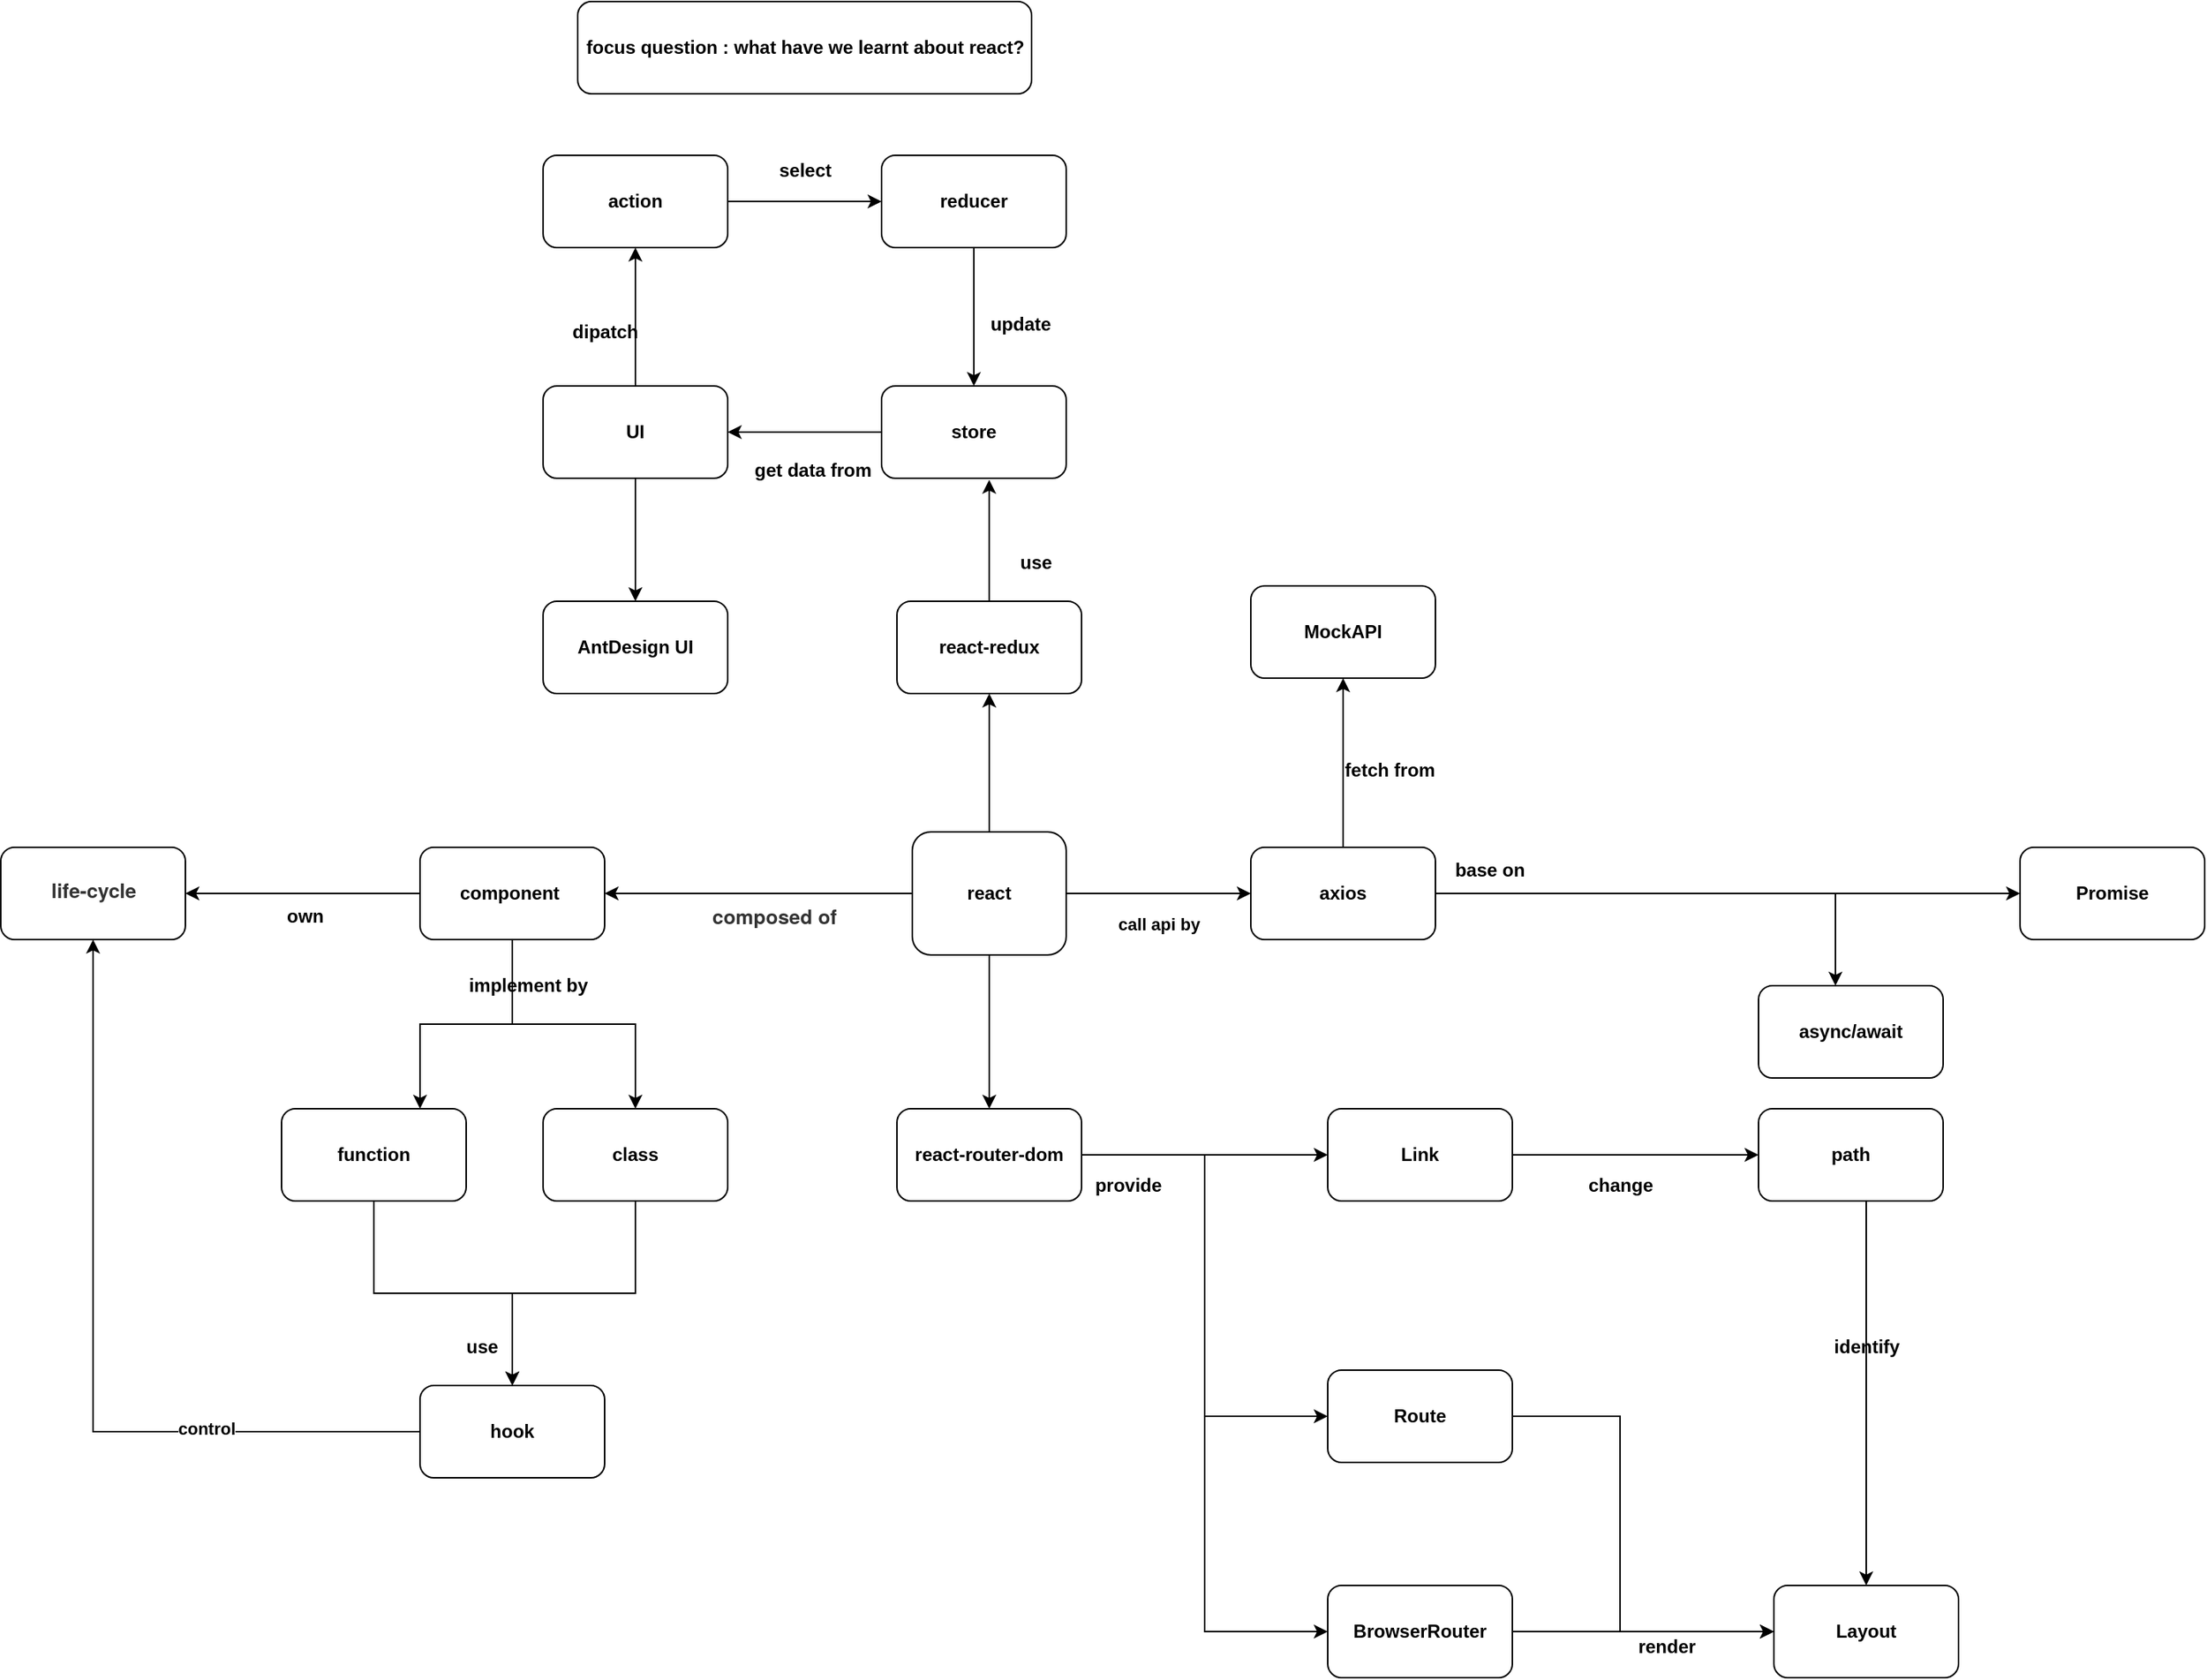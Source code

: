 <mxfile version="20.2.2" type="github">
  <diagram id="y21h0E1WZ7e1JEPecuc3" name="Page-1">
    <mxGraphModel dx="2031" dy="1087" grid="1" gridSize="10" guides="1" tooltips="1" connect="1" arrows="1" fold="1" page="1" pageScale="1" pageWidth="850" pageHeight="1100" math="0" shadow="0">
      <root>
        <mxCell id="0" />
        <mxCell id="1" parent="0" />
        <mxCell id="36am9ifRhsdFwpRefCRd-1" value="&lt;span&gt;focus question : what have we learnt about react?&lt;/span&gt;" style="rounded=1;whiteSpace=wrap;html=1;fontStyle=1" vertex="1" parent="1">
          <mxGeometry x="612.5" y="120" width="295" height="60" as="geometry" />
        </mxCell>
        <mxCell id="36am9ifRhsdFwpRefCRd-48" style="edgeStyle=orthogonalEdgeStyle;rounded=0;orthogonalLoop=1;jettySize=auto;html=1;fontStyle=1" edge="1" parent="1" source="36am9ifRhsdFwpRefCRd-2" target="36am9ifRhsdFwpRefCRd-3">
          <mxGeometry relative="1" as="geometry" />
        </mxCell>
        <mxCell id="36am9ifRhsdFwpRefCRd-51" style="edgeStyle=orthogonalEdgeStyle;rounded=0;orthogonalLoop=1;jettySize=auto;html=1;entryX=0;entryY=0.5;entryDx=0;entryDy=0;fontStyle=1" edge="1" parent="1" source="36am9ifRhsdFwpRefCRd-2" target="36am9ifRhsdFwpRefCRd-5">
          <mxGeometry relative="1" as="geometry" />
        </mxCell>
        <mxCell id="36am9ifRhsdFwpRefCRd-52" value="call api by" style="edgeLabel;html=1;align=center;verticalAlign=middle;resizable=0;points=[];fontStyle=1" vertex="1" connectable="0" parent="36am9ifRhsdFwpRefCRd-51">
          <mxGeometry x="-0.2" y="-1" relative="1" as="geometry">
            <mxPoint x="12" y="19" as="offset" />
          </mxGeometry>
        </mxCell>
        <mxCell id="36am9ifRhsdFwpRefCRd-60" style="edgeStyle=orthogonalEdgeStyle;rounded=0;orthogonalLoop=1;jettySize=auto;html=1;entryX=1;entryY=0.5;entryDx=0;entryDy=0;fontStyle=1" edge="1" parent="1" source="36am9ifRhsdFwpRefCRd-2" target="36am9ifRhsdFwpRefCRd-11">
          <mxGeometry relative="1" as="geometry" />
        </mxCell>
        <mxCell id="36am9ifRhsdFwpRefCRd-73" style="edgeStyle=orthogonalEdgeStyle;rounded=0;orthogonalLoop=1;jettySize=auto;html=1;entryX=0.5;entryY=0;entryDx=0;entryDy=0;fontStyle=1" edge="1" parent="1" source="36am9ifRhsdFwpRefCRd-2" target="36am9ifRhsdFwpRefCRd-4">
          <mxGeometry relative="1" as="geometry" />
        </mxCell>
        <mxCell id="36am9ifRhsdFwpRefCRd-2" value="&lt;span&gt;react&lt;/span&gt;" style="rounded=1;whiteSpace=wrap;html=1;fontStyle=1;direction=south;" vertex="1" parent="1">
          <mxGeometry x="830" y="660" width="100" height="80" as="geometry" />
        </mxCell>
        <mxCell id="36am9ifRhsdFwpRefCRd-41" style="edgeStyle=orthogonalEdgeStyle;rounded=0;orthogonalLoop=1;jettySize=auto;html=1;entryX=0.583;entryY=1.017;entryDx=0;entryDy=0;entryPerimeter=0;fontStyle=1" edge="1" parent="1" source="36am9ifRhsdFwpRefCRd-3" target="36am9ifRhsdFwpRefCRd-19">
          <mxGeometry relative="1" as="geometry" />
        </mxCell>
        <mxCell id="36am9ifRhsdFwpRefCRd-3" value="react-redux" style="rounded=1;whiteSpace=wrap;html=1;fontStyle=1" vertex="1" parent="1">
          <mxGeometry x="820" y="510" width="120" height="60" as="geometry" />
        </mxCell>
        <mxCell id="36am9ifRhsdFwpRefCRd-85" style="edgeStyle=orthogonalEdgeStyle;rounded=0;orthogonalLoop=1;jettySize=auto;html=1;entryX=0;entryY=0.5;entryDx=0;entryDy=0;fontStyle=1" edge="1" parent="1" source="36am9ifRhsdFwpRefCRd-4" target="36am9ifRhsdFwpRefCRd-75">
          <mxGeometry relative="1" as="geometry" />
        </mxCell>
        <mxCell id="36am9ifRhsdFwpRefCRd-86" style="edgeStyle=orthogonalEdgeStyle;rounded=0;orthogonalLoop=1;jettySize=auto;html=1;entryX=0;entryY=0.5;entryDx=0;entryDy=0;fontStyle=1" edge="1" parent="1" source="36am9ifRhsdFwpRefCRd-4" target="36am9ifRhsdFwpRefCRd-83">
          <mxGeometry relative="1" as="geometry">
            <mxPoint x="1020" y="1050" as="targetPoint" />
          </mxGeometry>
        </mxCell>
        <mxCell id="36am9ifRhsdFwpRefCRd-87" style="edgeStyle=orthogonalEdgeStyle;rounded=0;orthogonalLoop=1;jettySize=auto;html=1;entryX=0;entryY=0.5;entryDx=0;entryDy=0;fontStyle=1" edge="1" parent="1" source="36am9ifRhsdFwpRefCRd-4" target="36am9ifRhsdFwpRefCRd-84">
          <mxGeometry relative="1" as="geometry" />
        </mxCell>
        <mxCell id="36am9ifRhsdFwpRefCRd-4" value="react-router-dom" style="rounded=1;whiteSpace=wrap;html=1;fontStyle=1" vertex="1" parent="1">
          <mxGeometry x="820" y="840" width="120" height="60" as="geometry" />
        </mxCell>
        <mxCell id="36am9ifRhsdFwpRefCRd-53" style="edgeStyle=orthogonalEdgeStyle;rounded=0;orthogonalLoop=1;jettySize=auto;html=1;entryX=0.5;entryY=1;entryDx=0;entryDy=0;fontStyle=1" edge="1" parent="1" source="36am9ifRhsdFwpRefCRd-5" target="36am9ifRhsdFwpRefCRd-18">
          <mxGeometry relative="1" as="geometry" />
        </mxCell>
        <mxCell id="36am9ifRhsdFwpRefCRd-55" style="edgeStyle=orthogonalEdgeStyle;rounded=0;orthogonalLoop=1;jettySize=auto;html=1;entryX=0;entryY=0.5;entryDx=0;entryDy=0;fontStyle=1" edge="1" parent="1" source="36am9ifRhsdFwpRefCRd-5" target="36am9ifRhsdFwpRefCRd-7">
          <mxGeometry relative="1" as="geometry" />
        </mxCell>
        <mxCell id="36am9ifRhsdFwpRefCRd-58" style="edgeStyle=orthogonalEdgeStyle;rounded=0;orthogonalLoop=1;jettySize=auto;html=1;fontStyle=1" edge="1" parent="1" source="36am9ifRhsdFwpRefCRd-5" target="36am9ifRhsdFwpRefCRd-8">
          <mxGeometry relative="1" as="geometry">
            <Array as="points">
              <mxPoint x="1430" y="700" />
              <mxPoint x="1430" y="800" />
            </Array>
          </mxGeometry>
        </mxCell>
        <mxCell id="36am9ifRhsdFwpRefCRd-5" value="axios" style="rounded=1;whiteSpace=wrap;html=1;fontStyle=1" vertex="1" parent="1">
          <mxGeometry x="1050" y="670" width="120" height="60" as="geometry" />
        </mxCell>
        <mxCell id="36am9ifRhsdFwpRefCRd-6" value="AntDesign UI" style="rounded=1;whiteSpace=wrap;html=1;fontStyle=1" vertex="1" parent="1">
          <mxGeometry x="590" y="510" width="120" height="60" as="geometry" />
        </mxCell>
        <mxCell id="36am9ifRhsdFwpRefCRd-7" value="Promise" style="rounded=1;whiteSpace=wrap;html=1;fontStyle=1" vertex="1" parent="1">
          <mxGeometry x="1550" y="670" width="120" height="60" as="geometry" />
        </mxCell>
        <mxCell id="36am9ifRhsdFwpRefCRd-8" value="async/await" style="rounded=1;whiteSpace=wrap;html=1;fontStyle=1" vertex="1" parent="1">
          <mxGeometry x="1380" y="760" width="120" height="60" as="geometry" />
        </mxCell>
        <mxCell id="36am9ifRhsdFwpRefCRd-69" style="edgeStyle=orthogonalEdgeStyle;rounded=0;orthogonalLoop=1;jettySize=auto;html=1;entryX=0.5;entryY=1;entryDx=0;entryDy=0;fontStyle=1" edge="1" parent="1" source="36am9ifRhsdFwpRefCRd-10" target="36am9ifRhsdFwpRefCRd-24">
          <mxGeometry relative="1" as="geometry">
            <mxPoint x="290" y="830" as="targetPoint" />
          </mxGeometry>
        </mxCell>
        <mxCell id="36am9ifRhsdFwpRefCRd-72" value="control" style="edgeLabel;html=1;align=center;verticalAlign=middle;resizable=0;points=[];fontStyle=1" vertex="1" connectable="0" parent="36am9ifRhsdFwpRefCRd-69">
          <mxGeometry x="-0.478" y="-2" relative="1" as="geometry">
            <mxPoint as="offset" />
          </mxGeometry>
        </mxCell>
        <mxCell id="36am9ifRhsdFwpRefCRd-10" value="hook" style="rounded=1;whiteSpace=wrap;html=1;fontStyle=1" vertex="1" parent="1">
          <mxGeometry x="510" y="1020" width="120" height="60" as="geometry" />
        </mxCell>
        <mxCell id="36am9ifRhsdFwpRefCRd-61" style="edgeStyle=orthogonalEdgeStyle;rounded=0;orthogonalLoop=1;jettySize=auto;html=1;entryX=0.75;entryY=0;entryDx=0;entryDy=0;fontStyle=1" edge="1" parent="1" source="36am9ifRhsdFwpRefCRd-11" target="36am9ifRhsdFwpRefCRd-12">
          <mxGeometry relative="1" as="geometry" />
        </mxCell>
        <mxCell id="36am9ifRhsdFwpRefCRd-62" style="edgeStyle=orthogonalEdgeStyle;rounded=0;orthogonalLoop=1;jettySize=auto;html=1;fontStyle=1" edge="1" parent="1" source="36am9ifRhsdFwpRefCRd-11" target="36am9ifRhsdFwpRefCRd-13">
          <mxGeometry relative="1" as="geometry" />
        </mxCell>
        <mxCell id="36am9ifRhsdFwpRefCRd-67" style="edgeStyle=orthogonalEdgeStyle;rounded=0;orthogonalLoop=1;jettySize=auto;html=1;entryX=1;entryY=0.5;entryDx=0;entryDy=0;fontStyle=1" edge="1" parent="1" source="36am9ifRhsdFwpRefCRd-11" target="36am9ifRhsdFwpRefCRd-24">
          <mxGeometry relative="1" as="geometry" />
        </mxCell>
        <mxCell id="36am9ifRhsdFwpRefCRd-11" value="component&amp;nbsp;" style="rounded=1;whiteSpace=wrap;html=1;fontStyle=1" vertex="1" parent="1">
          <mxGeometry x="510" y="670" width="120" height="60" as="geometry" />
        </mxCell>
        <mxCell id="36am9ifRhsdFwpRefCRd-64" style="edgeStyle=orthogonalEdgeStyle;rounded=0;orthogonalLoop=1;jettySize=auto;html=1;fontStyle=1" edge="1" parent="1" source="36am9ifRhsdFwpRefCRd-12" target="36am9ifRhsdFwpRefCRd-10">
          <mxGeometry relative="1" as="geometry" />
        </mxCell>
        <mxCell id="36am9ifRhsdFwpRefCRd-12" value="function" style="rounded=1;whiteSpace=wrap;html=1;fontStyle=1" vertex="1" parent="1">
          <mxGeometry x="420" y="840" width="120" height="60" as="geometry" />
        </mxCell>
        <mxCell id="36am9ifRhsdFwpRefCRd-65" style="edgeStyle=orthogonalEdgeStyle;rounded=0;orthogonalLoop=1;jettySize=auto;html=1;fontStyle=1" edge="1" parent="1" source="36am9ifRhsdFwpRefCRd-13" target="36am9ifRhsdFwpRefCRd-10">
          <mxGeometry relative="1" as="geometry" />
        </mxCell>
        <mxCell id="36am9ifRhsdFwpRefCRd-13" value="class" style="rounded=1;whiteSpace=wrap;html=1;fontStyle=1" vertex="1" parent="1">
          <mxGeometry x="590" y="840" width="120" height="60" as="geometry" />
        </mxCell>
        <mxCell id="36am9ifRhsdFwpRefCRd-18" value="MockAPI" style="rounded=1;whiteSpace=wrap;html=1;fontStyle=1" vertex="1" parent="1">
          <mxGeometry x="1050" y="500" width="120" height="60" as="geometry" />
        </mxCell>
        <mxCell id="36am9ifRhsdFwpRefCRd-31" style="edgeStyle=orthogonalEdgeStyle;rounded=0;orthogonalLoop=1;jettySize=auto;html=1;entryX=1;entryY=0.5;entryDx=0;entryDy=0;fontStyle=1" edge="1" parent="1" source="36am9ifRhsdFwpRefCRd-19" target="36am9ifRhsdFwpRefCRd-25">
          <mxGeometry relative="1" as="geometry" />
        </mxCell>
        <mxCell id="36am9ifRhsdFwpRefCRd-19" value="store" style="rounded=1;whiteSpace=wrap;html=1;fontStyle=1" vertex="1" parent="1">
          <mxGeometry x="810" y="370" width="120" height="60" as="geometry" />
        </mxCell>
        <mxCell id="36am9ifRhsdFwpRefCRd-30" style="edgeStyle=orthogonalEdgeStyle;rounded=0;orthogonalLoop=1;jettySize=auto;html=1;fontStyle=1" edge="1" parent="1" source="36am9ifRhsdFwpRefCRd-20" target="36am9ifRhsdFwpRefCRd-19">
          <mxGeometry relative="1" as="geometry" />
        </mxCell>
        <mxCell id="36am9ifRhsdFwpRefCRd-20" value="reducer" style="rounded=1;whiteSpace=wrap;html=1;fontStyle=1" vertex="1" parent="1">
          <mxGeometry x="810" y="220" width="120" height="60" as="geometry" />
        </mxCell>
        <mxCell id="36am9ifRhsdFwpRefCRd-29" style="edgeStyle=orthogonalEdgeStyle;rounded=0;orthogonalLoop=1;jettySize=auto;html=1;fontStyle=1" edge="1" parent="1" source="36am9ifRhsdFwpRefCRd-21" target="36am9ifRhsdFwpRefCRd-20">
          <mxGeometry relative="1" as="geometry" />
        </mxCell>
        <mxCell id="36am9ifRhsdFwpRefCRd-21" value="action" style="rounded=1;whiteSpace=wrap;html=1;fontStyle=1" vertex="1" parent="1">
          <mxGeometry x="590" y="220" width="120" height="60" as="geometry" />
        </mxCell>
        <mxCell id="36am9ifRhsdFwpRefCRd-24" value="&lt;ul style=&quot;margin: 0px 0px 5px; padding: 0px; color: rgb(51, 51, 51); font-family: &amp;quot;Helvetica Neue&amp;quot;, Helvetica, Arial, &amp;quot;Hiragino Sans GB&amp;quot;, &amp;quot;Hiragino Sans GB W3&amp;quot;, &amp;quot;Microsoft YaHei UI&amp;quot;, &amp;quot;Microsoft YaHei&amp;quot;, sans-serif; font-size: 13px; text-align: start;&quot; class=&quot;dictBing-Cdef&quot;&gt;&lt;li style=&quot;margin: 0px; padding: 0px; list-style-type: none; display: table;&quot; class=&quot;dictBing-CdefItem&quot;&gt;&lt;span style=&quot;display: table-cell; padding: 0px 12px;&quot; class=&quot;dictBing-CdefItem_Def&quot;&gt;&lt;span style=&quot;display: table-cell; padding: 0px 12px;&quot; class=&quot;dictBing-CdefItem_Def&quot;&gt;life-cycle&lt;br&gt;&lt;/span&gt;&lt;/span&gt;&lt;/li&gt;&lt;li style=&quot;margin: 0px; padding: 0px; list-style-type: none; display: table;&quot; class=&quot;dictBing-CdefItem&quot;&gt;&lt;/li&gt;&lt;/ul&gt;" style="rounded=1;whiteSpace=wrap;html=1;fontStyle=1" vertex="1" parent="1">
          <mxGeometry x="237.5" y="670" width="120" height="60" as="geometry" />
        </mxCell>
        <mxCell id="36am9ifRhsdFwpRefCRd-28" style="edgeStyle=orthogonalEdgeStyle;rounded=0;orthogonalLoop=1;jettySize=auto;html=1;entryX=0.5;entryY=1;entryDx=0;entryDy=0;fontStyle=1" edge="1" parent="1" source="36am9ifRhsdFwpRefCRd-25" target="36am9ifRhsdFwpRefCRd-21">
          <mxGeometry relative="1" as="geometry" />
        </mxCell>
        <mxCell id="36am9ifRhsdFwpRefCRd-44" style="edgeStyle=orthogonalEdgeStyle;rounded=0;orthogonalLoop=1;jettySize=auto;html=1;fontStyle=1" edge="1" parent="1" source="36am9ifRhsdFwpRefCRd-25" target="36am9ifRhsdFwpRefCRd-6">
          <mxGeometry relative="1" as="geometry" />
        </mxCell>
        <mxCell id="36am9ifRhsdFwpRefCRd-25" value="UI" style="rounded=1;whiteSpace=wrap;html=1;fontStyle=1" vertex="1" parent="1">
          <mxGeometry x="590" y="370" width="120" height="60" as="geometry" />
        </mxCell>
        <mxCell id="36am9ifRhsdFwpRefCRd-32" value="get data from" style="text;html=1;align=center;verticalAlign=middle;resizable=0;points=[];autosize=1;strokeColor=none;fillColor=none;fontStyle=1" vertex="1" parent="1">
          <mxGeometry x="715" y="410" width="100" height="30" as="geometry" />
        </mxCell>
        <mxCell id="36am9ifRhsdFwpRefCRd-33" value="dipatch" style="text;html=1;align=center;verticalAlign=middle;resizable=0;points=[];autosize=1;strokeColor=none;fillColor=none;fontStyle=1" vertex="1" parent="1">
          <mxGeometry x="595" y="320" width="70" height="30" as="geometry" />
        </mxCell>
        <mxCell id="36am9ifRhsdFwpRefCRd-36" value="select" style="text;html=1;align=center;verticalAlign=middle;resizable=0;points=[];autosize=1;strokeColor=none;fillColor=none;fontStyle=1" vertex="1" parent="1">
          <mxGeometry x="730" y="215" width="60" height="30" as="geometry" />
        </mxCell>
        <mxCell id="36am9ifRhsdFwpRefCRd-37" value="update" style="text;html=1;align=center;verticalAlign=middle;resizable=0;points=[];autosize=1;strokeColor=none;fillColor=none;fontStyle=1" vertex="1" parent="1">
          <mxGeometry x="870" y="315" width="60" height="30" as="geometry" />
        </mxCell>
        <mxCell id="36am9ifRhsdFwpRefCRd-43" value="use" style="text;html=1;align=center;verticalAlign=middle;resizable=0;points=[];autosize=1;strokeColor=none;fillColor=none;fontStyle=1" vertex="1" parent="1">
          <mxGeometry x="890" y="470" width="40" height="30" as="geometry" />
        </mxCell>
        <mxCell id="36am9ifRhsdFwpRefCRd-54" value="fetch from" style="text;html=1;align=center;verticalAlign=middle;resizable=0;points=[];autosize=1;strokeColor=none;fillColor=none;fontStyle=1" vertex="1" parent="1">
          <mxGeometry x="1100" y="605" width="80" height="30" as="geometry" />
        </mxCell>
        <mxCell id="36am9ifRhsdFwpRefCRd-56" value="base on" style="text;html=1;align=center;verticalAlign=middle;resizable=0;points=[];autosize=1;strokeColor=none;fillColor=none;fontStyle=1" vertex="1" parent="1">
          <mxGeometry x="1170" y="670" width="70" height="30" as="geometry" />
        </mxCell>
        <mxCell id="36am9ifRhsdFwpRefCRd-63" value="implement by" style="text;html=1;align=center;verticalAlign=middle;resizable=0;points=[];autosize=1;strokeColor=none;fillColor=none;fontStyle=1" vertex="1" parent="1">
          <mxGeometry x="530" y="745" width="100" height="30" as="geometry" />
        </mxCell>
        <mxCell id="36am9ifRhsdFwpRefCRd-66" value="use" style="text;html=1;align=center;verticalAlign=middle;resizable=0;points=[];autosize=1;strokeColor=none;fillColor=none;fontStyle=1" vertex="1" parent="1">
          <mxGeometry x="530" y="980" width="40" height="30" as="geometry" />
        </mxCell>
        <mxCell id="36am9ifRhsdFwpRefCRd-70" value="own" style="text;html=1;align=center;verticalAlign=middle;resizable=0;points=[];autosize=1;strokeColor=none;fillColor=none;fontStyle=1" vertex="1" parent="1">
          <mxGeometry x="410" y="700" width="50" height="30" as="geometry" />
        </mxCell>
        <mxCell id="36am9ifRhsdFwpRefCRd-74" value="&lt;span style=&quot;color: rgb(51, 51, 51); font-family: &amp;quot;Helvetica Neue&amp;quot;, Helvetica, Arial, &amp;quot;Hiragino Sans GB&amp;quot;, &amp;quot;Hiragino Sans GB W3&amp;quot;, &amp;quot;Microsoft YaHei UI&amp;quot;, &amp;quot;Microsoft YaHei&amp;quot;, sans-serif; font-size: 13px; text-align: left;&quot;&gt;composed of&lt;/span&gt;" style="text;html=1;align=center;verticalAlign=middle;resizable=0;points=[];autosize=1;strokeColor=none;fillColor=none;fontStyle=1" vertex="1" parent="1">
          <mxGeometry x="690" y="700" width="100" height="30" as="geometry" />
        </mxCell>
        <mxCell id="36am9ifRhsdFwpRefCRd-91" style="edgeStyle=orthogonalEdgeStyle;rounded=0;orthogonalLoop=1;jettySize=auto;html=1;fontStyle=1" edge="1" parent="1" source="36am9ifRhsdFwpRefCRd-75" target="36am9ifRhsdFwpRefCRd-79">
          <mxGeometry relative="1" as="geometry" />
        </mxCell>
        <mxCell id="36am9ifRhsdFwpRefCRd-75" value="Link" style="rounded=1;whiteSpace=wrap;html=1;fontStyle=1" vertex="1" parent="1">
          <mxGeometry x="1100" y="840" width="120" height="60" as="geometry" />
        </mxCell>
        <mxCell id="36am9ifRhsdFwpRefCRd-76" value="Layout" style="rounded=1;whiteSpace=wrap;html=1;fontStyle=1" vertex="1" parent="1">
          <mxGeometry x="1390" y="1150" width="120" height="60" as="geometry" />
        </mxCell>
        <mxCell id="36am9ifRhsdFwpRefCRd-97" style="edgeStyle=orthogonalEdgeStyle;rounded=0;orthogonalLoop=1;jettySize=auto;html=1;fontStyle=1" edge="1" parent="1" source="36am9ifRhsdFwpRefCRd-79" target="36am9ifRhsdFwpRefCRd-76">
          <mxGeometry relative="1" as="geometry">
            <Array as="points">
              <mxPoint x="1450" y="920" />
              <mxPoint x="1450" y="920" />
            </Array>
          </mxGeometry>
        </mxCell>
        <mxCell id="36am9ifRhsdFwpRefCRd-79" value="path" style="rounded=1;whiteSpace=wrap;html=1;fontStyle=1" vertex="1" parent="1">
          <mxGeometry x="1380" y="840" width="120" height="60" as="geometry" />
        </mxCell>
        <mxCell id="36am9ifRhsdFwpRefCRd-81" value="identify" style="text;html=1;align=center;verticalAlign=middle;resizable=0;points=[];autosize=1;strokeColor=none;fillColor=none;fontStyle=1" vertex="1" parent="1">
          <mxGeometry x="1415" y="980" width="70" height="30" as="geometry" />
        </mxCell>
        <mxCell id="36am9ifRhsdFwpRefCRd-90" style="edgeStyle=orthogonalEdgeStyle;rounded=0;orthogonalLoop=1;jettySize=auto;html=1;fontStyle=1" edge="1" parent="1" source="36am9ifRhsdFwpRefCRd-83" target="36am9ifRhsdFwpRefCRd-76">
          <mxGeometry relative="1" as="geometry" />
        </mxCell>
        <mxCell id="36am9ifRhsdFwpRefCRd-83" value="BrowserRouter" style="rounded=1;whiteSpace=wrap;html=1;fontStyle=1" vertex="1" parent="1">
          <mxGeometry x="1100" y="1150" width="120" height="60" as="geometry" />
        </mxCell>
        <mxCell id="36am9ifRhsdFwpRefCRd-84" value="Route" style="rounded=1;whiteSpace=wrap;html=1;fontStyle=1" vertex="1" parent="1">
          <mxGeometry x="1100" y="1010" width="120" height="60" as="geometry" />
        </mxCell>
        <mxCell id="36am9ifRhsdFwpRefCRd-88" value="provide" style="text;html=1;align=center;verticalAlign=middle;resizable=0;points=[];autosize=1;strokeColor=none;fillColor=none;fontStyle=1" vertex="1" parent="1">
          <mxGeometry x="935" y="875" width="70" height="30" as="geometry" />
        </mxCell>
        <mxCell id="36am9ifRhsdFwpRefCRd-93" style="edgeStyle=orthogonalEdgeStyle;rounded=0;orthogonalLoop=1;jettySize=auto;html=1;fontStyle=1" edge="1" parent="1" source="36am9ifRhsdFwpRefCRd-84" target="36am9ifRhsdFwpRefCRd-76">
          <mxGeometry relative="1" as="geometry">
            <mxPoint x="1220" y="1040" as="sourcePoint" />
            <mxPoint x="1410" y="1150" as="targetPoint" />
            <Array as="points">
              <mxPoint x="1290" y="1040" />
              <mxPoint x="1290" y="1180" />
            </Array>
          </mxGeometry>
        </mxCell>
        <mxCell id="36am9ifRhsdFwpRefCRd-95" value="render" style="text;html=1;align=center;verticalAlign=middle;resizable=0;points=[];autosize=1;strokeColor=none;fillColor=none;fontStyle=1" vertex="1" parent="1">
          <mxGeometry x="1290" y="1175" width="60" height="30" as="geometry" />
        </mxCell>
        <mxCell id="36am9ifRhsdFwpRefCRd-96" value="change" style="text;html=1;align=center;verticalAlign=middle;resizable=0;points=[];autosize=1;strokeColor=none;fillColor=none;fontStyle=1" vertex="1" parent="1">
          <mxGeometry x="1255" y="875" width="70" height="30" as="geometry" />
        </mxCell>
      </root>
    </mxGraphModel>
  </diagram>
</mxfile>
